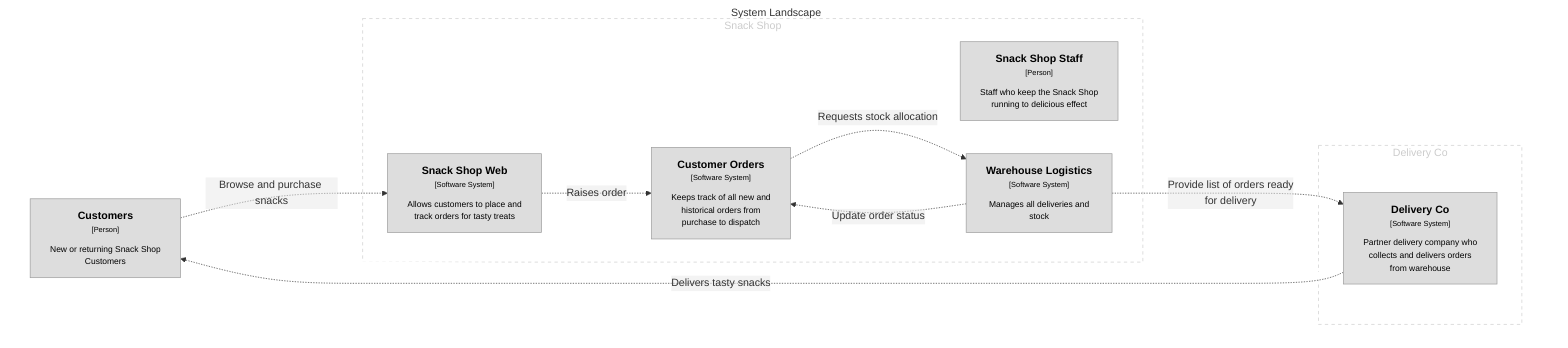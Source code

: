 graph TB
  linkStyle default fill:#ffffff

  subgraph diagram ["System Landscape"]
    style diagram fill:#ffffff,stroke:#ffffff

    subgraph group1 [Delivery Co]
      style group1 fill:#ffffff,stroke:#cccccc,color:#cccccc,stroke-dasharray:5

      17["<div style='font-weight: bold'>Delivery Co</div><div style='font-size: 70%; margin-top: 0px'>[Software System]</div><div style='font-size: 80%; margin-top:10px'>Partner delivery company who<br />collects and delivers orders<br />from warehouse</div>"]
      style 17 fill:#dddddd,stroke:#9a9a9a,color:#000000
    end

    subgraph group2 [Snack Shop]
      style group2 fill:#ffffff,stroke:#cccccc,color:#cccccc,stroke-dasharray:5

      16["<div style='font-weight: bold'>Warehouse Logistics</div><div style='font-size: 70%; margin-top: 0px'>[Software System]</div><div style='font-size: 80%; margin-top:10px'>Manages all deliveries and<br />stock</div>"]
      style 16 fill:#dddddd,stroke:#9a9a9a,color:#000000
      2["<div style='font-weight: bold'>Snack Shop Staff</div><div style='font-size: 70%; margin-top: 0px'>[Person]</div><div style='font-size: 80%; margin-top:10px'>Staff who keep the Snack Shop<br />running to delicious effect</div>"]
      style 2 fill:#dddddd,stroke:#9a9a9a,color:#000000
      3["<div style='font-weight: bold'>Snack Shop Web</div><div style='font-size: 70%; margin-top: 0px'>[Software System]</div><div style='font-size: 80%; margin-top:10px'>Allows customers to place and<br />track orders for tasty treats</div>"]
      style 3 fill:#dddddd,stroke:#9a9a9a,color:#000000
      9["<div style='font-weight: bold'>Customer Orders</div><div style='font-size: 70%; margin-top: 0px'>[Software System]</div><div style='font-size: 80%; margin-top:10px'>Keeps track of all new and<br />historical orders from<br />purchase to dispatch</div>"]
      style 9 fill:#dddddd,stroke:#9a9a9a,color:#000000
    end

    1["<div style='font-weight: bold'>Customers</div><div style='font-size: 70%; margin-top: 0px'>[Person]</div><div style='font-size: 80%; margin-top:10px'>New or returning Snack Shop<br />Customers</div>"]
    style 1 fill:#dddddd,stroke:#9a9a9a,color:#000000

    1-. "<div>Browse and purchase snacks</div><div style='font-size: 70%'></div>" .->3
    3-. "<div>Raises order</div><div style='font-size: 70%'></div>" .->9
    9-. "<div>Requests stock allocation</div><div style='font-size: 70%'></div>" .->16
    16-. "<div>Provide list of orders ready<br />for delivery</div><div style='font-size: 70%'></div>" .->17
    16-. "<div>Update order status</div><div style='font-size: 70%'></div>" .->9
    17-. "<div>Delivers tasty snacks</div><div style='font-size: 70%'></div>" .->1
  end